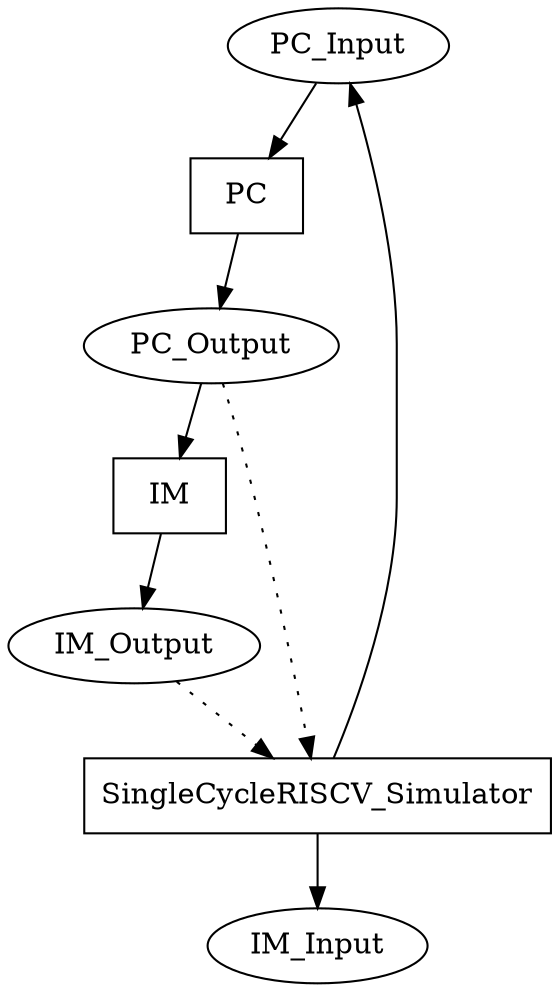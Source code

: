 digraph SingleCycleRISCV {
"PC_Input" [shape=oval];
"PC_Output" [shape=oval];
"IM_Input" [shape=oval];
"IM_Output" [shape=oval];
"PC" [shape=box];
"IM" [shape=box];
"SingleCycleRISCV_Simulator" [shape=box];
"PC_Input" -> "PC";
"PC_Output" -> "IM";
"SingleCycleRISCV_Simulator" -> "PC_Input";
"SingleCycleRISCV_Simulator" -> "IM_Input";
"PC" -> "PC_Output";
"IM" -> "IM_Output";
"PC_Output" -> "SingleCycleRISCV_Simulator" [style=dotted];
"IM_Output" -> "SingleCycleRISCV_Simulator" [style=dotted];
}
